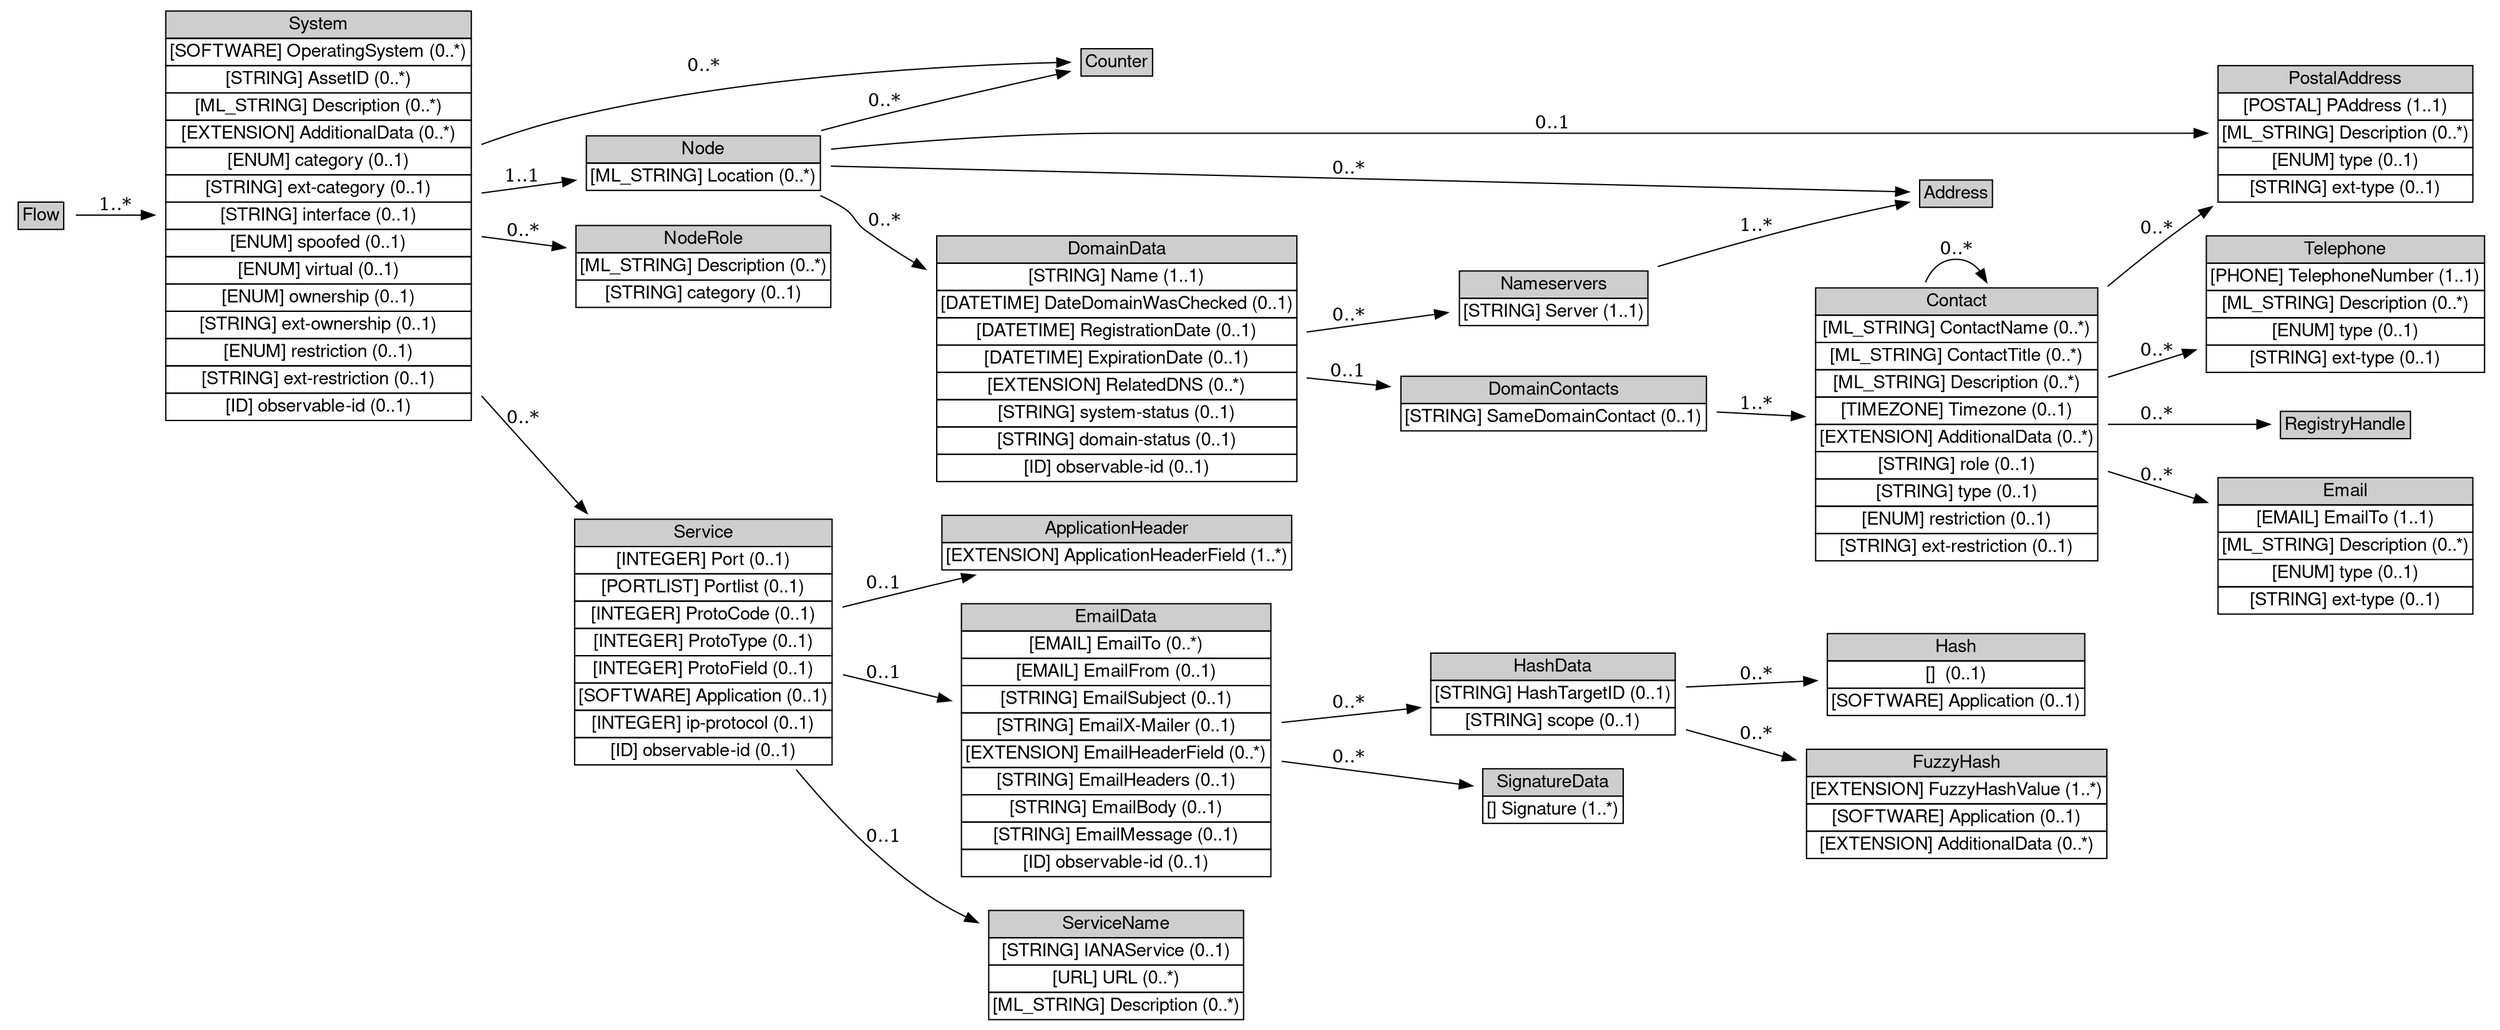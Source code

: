 digraph Flow {
	graph [bb="0,0,1884,879.5",
		rankdir=LR
	];
	node [label="\N"];
	Flow	 [height=0.5,
		label=<<table BORDER="0" CELLBORDER="1" CELLSPACING="0"> <tr> <td BGCOLOR="#CECECE" HREF="/idmef_parser/IODEFv2/Flow.html" TITLE="The Flow class describes the systems and networks involved in the incident and the relationships between them. "><FONT FACE="Nimbus Sans L">Flow</FONT></td> </tr>" %</table>>,
		pos="27,407",
		shape=plaintext,
		width=0.75];
	System	 [height=4.4861,
		label=<<table BORDER="0" CELLBORDER="1" CELLSPACING="0"> <tr> <td BGCOLOR="#CECECE" HREF="/idmef_parser/IODEFv2/System.html" TITLE="The System class describes a system or network involved in an event. "><FONT FACE="Nimbus Sans L">System</FONT></td> </tr>" %<tr><td  HREF="/idmef_parser/IODEFv2/System.html" TITLE="The operating system running on the system."><FONT FACE="Nimbus Sans L">[SOFTWARE] OperatingSystem (0..*)</FONT></td></tr>%<tr><td  HREF="/idmef_parser/IODEFv2/System.html" TITLE="An asset identifier for the System."><FONT FACE="Nimbus Sans L">[STRING] AssetID (0..*)</FONT></td></tr>%<tr><td  HREF="/idmef_parser/IODEFv2/System.html" TITLE="A free-form text description of the System."><FONT FACE="Nimbus Sans L">[ML_STRING] Description (0..*)</FONT></td></tr>%<tr><td  HREF="/idmef_parser/IODEFv2/System.html" TITLE="A mechanism by which to extend the data model."><FONT FACE="Nimbus Sans L">[EXTENSION] AdditionalData (0..*)</FONT></td></tr>%<tr><td  HREF="/idmef_parser/IODEFv2/System.html" TITLE="Classifies the role the host or network played in the incident.  These values are maintained in the &quot;System- category&quot; IANA registry per Section 10.2."><FONT FACE="Nimbus Sans L">[ENUM] category (0..1)</FONT></td></tr>%<tr><td  HREF="/idmef_parser/IODEFv2/System.html" TITLE="A means by which to extend the category attribute.  See Section 5.1.1."><FONT FACE="Nimbus Sans L">[STRING] ext-category (0..1)</FONT></td></tr>%<tr><td  HREF="/idmef_parser/IODEFv2/System.html" TITLE="Specifies the interface on which the event(s) on this System originated.  If the Node class specifies a network rather than a host, this attribute has no meaning."><FONT FACE="Nimbus Sans L">[STRING] interface (0..1)</FONT></td></tr>%<tr><td  HREF="/idmef_parser/IODEFv2/System.html" TITLE="An indication of confidence in whether this System was the true target or attacking host.  The permitted values for this attribute are shown below.  The default value is &quot;unknown&quot;."><FONT FACE="Nimbus Sans L">[ENUM] spoofed (0..1)</FONT></td></tr>%<tr><td  HREF="/idmef_parser/IODEFv2/System.html" TITLE="Indicates whether this System is a virtual or physical device.  The default value is &quot;unknown&quot;."><FONT FACE="Nimbus Sans L">[ENUM] virtual (0..1)</FONT></td></tr>%<tr><td  HREF="/idmef_parser/IODEFv2/System.html" TITLE="Describes the ownership of this System relative to the victim in the incident.  These values are maintained in the &quot;System-ownership&quot; IANA registry per Section 10.2."><FONT FACE="Nimbus Sans L">[ENUM] ownership (0..1)</FONT></td></tr>%<tr><td  HREF="/idmef_parser/IODEFv2/System.html" TITLE="A means by which to extend the ownership attribute.  See Section 5.1.1."><FONT FACE="Nimbus Sans L">[STRING] ext-ownership (0..1)</FONT></td></tr>%<tr><td  HREF="/idmef_parser/IODEFv2/System.html" TITLE="See Section 3.3.1."><FONT FACE="Nimbus Sans L">[ENUM] restriction (0..1)</FONT></td></tr>%<tr><td  HREF="/idmef_parser/IODEFv2/System.html" TITLE="A means by which to extend the restriction attribute.  See Section 5.1.1."><FONT FACE="Nimbus Sans L">[STRING] ext-restriction (0..1)</FONT></td></tr>%<tr><td  HREF="/idmef_parser/IODEFv2/System.html" TITLE="See Section 3.3.2."><FONT FACE="Nimbus Sans L">[ID] observable-id (0..1)</FONT></td></tr>%</table>>,
		pos="237.5,407",
		shape=plaintext,
		width=3.4583];
	Flow -> System	 [label="1..*",
		lp="83.5,414.5",
		pos="e,112.82,407 54.088,407 67.36,407 84.43,407 102.8,407"];
	"Node"	 [height=0.69444,
		label=<<table BORDER="0" CELLBORDER="1" CELLSPACING="0"> <tr> <td BGCOLOR="#CECECE" HREF="/idmef_parser/IODEFv2/Node.html" TITLE="The Node class identifies a system, asset, or network and its location. "><FONT FACE="Nimbus Sans L">Node</FONT></td> </tr>" %<tr><td  HREF="/idmef_parser/IODEFv2/Node.html" TITLE="A free-form text description of the physical location of the node.  This description may provide a more detailed description of where at the address specified by the PostalAddress class this node is found (e.g., room number, rack number, or slot number in a chassis)."><FONT FACE="Nimbus Sans L">[ML_STRING] Location (0..*)</FONT></td></tr>%</table>>,
		pos="527,506",
		shape=plaintext,
		width=2.7083];
	System -> "Node"	 [label="1..1",
		lp="391.5,470.5",
		pos="e,451.01,480.92 362.19,450.88 368.21,452.96 374.17,455.01 380,457 399.89,463.8 421.33,471.02 441.52,477.76"];
	Counter	 [height=0.5,
		label=<<table BORDER="0" CELLBORDER="1" CELLSPACING="0"> <tr> <td BGCOLOR="#CECECE" HREF="/idmef_parser/IODEFv2/Counter.html" TITLE="The Counter class summarizes multiple occurrences of an event or conveys counts or rates of various features. "><FONT FACE="Nimbus Sans L">Counter</FONT></td> </tr>" %</table>>,
		pos="838,452",
		shape=plaintext,
		width=0.98611];
	System -> Counter	 [label="0..*",
		lp="527,443.5",
		pos="e,802.28,449.32 362.29,416.35 495.99,426.37 701.22,441.75 792.04,448.56"];
	NodeRole	 [height=0.98611,
		label=<<table BORDER="0" CELLBORDER="1" CELLSPACING="0"> <tr> <td BGCOLOR="#CECECE" HREF="/idmef_parser/IODEFv2/NodeRole.html" TITLE="The NodeRole class describes the function performed by or role of a particular system, asset, or network. "><FONT FACE="Nimbus Sans L">NodeRole</FONT></td> </tr>" %<tr><td  HREF="/idmef_parser/IODEFv2/NodeRole.html" TITLE="A free-form text description of the role of the system."><FONT FACE="Nimbus Sans L">[ML_STRING] Description (0..*)</FONT></td></tr>%<tr><td  HREF="/idmef_parser/IODEFv2/NodeRole.html" TITLE="A means by which to extend the category attribute.  See Section 5.1.1."><FONT FACE="Nimbus Sans L">[STRING] category (0..1)</FONT></td></tr>%</table>>,
		pos="527,371",
		shape=plaintext,
		width=2.9444];
	System -> NodeRole	 [label="0..*",
		lp="391.5,396.5",
		pos="e,420.7,384.22 362.37,391.47 378.32,389.49 394.59,387.47 410.39,385.5"];
	Service	 [height=2.7361,
		label=<<table BORDER="0" CELLBORDER="1" CELLSPACING="0"> <tr> <td BGCOLOR="#CECECE" HREF="/idmef_parser/IODEFv2/Service.html" TITLE="The Service class describes a network service. The service is described by a protocol, port, protocol header field, and application providing or using the service. "><FONT FACE="Nimbus Sans L">Service</FONT></td> </tr>" %<tr><td  HREF="/idmef_parser/IODEFv2/Service.html" TITLE="A port number."><FONT FACE="Nimbus Sans L">[INTEGER] Port (0..1)</FONT></td></tr>%<tr><td  HREF="/idmef_parser/IODEFv2/Service.html" TITLE="A list of port numbers."><FONT FACE="Nimbus Sans L">[PORTLIST] Portlist (0..1)</FONT></td></tr>%<tr><td  HREF="/idmef_parser/IODEFv2/Service.html" TITLE="A transport-layer (Layer 4) protocol- specific code field (e.g., ICMP code field)."><FONT FACE="Nimbus Sans L">[INTEGER] ProtoCode (0..1)</FONT></td></tr>%<tr><td  HREF="/idmef_parser/IODEFv2/Service.html" TITLE="A transport-layer (Layer 4) protocol- specific type field (e.g., ICMP type field)."><FONT FACE="Nimbus Sans L">[INTEGER] ProtoType (0..1)</FONT></td></tr>%<tr><td  HREF="/idmef_parser/IODEFv2/Service.html" TITLE="A transport-layer (Layer 4) protocol- specific flag field (e.g., TCP flag field)."><FONT FACE="Nimbus Sans L">[INTEGER] ProtoField (0..1)</FONT></td></tr>%<tr><td  HREF="/idmef_parser/IODEFv2/Service.html" TITLE="The application acting as either the client or the server for the service."><FONT FACE="Nimbus Sans L">[SOFTWARE] Application (0..1)</FONT></td></tr>%<tr><td  HREF="/idmef_parser/IODEFv2/Service.html" TITLE="The IANA-assigned IP protocol number per [IANA.Protocols].  The attribute MUST be set if a Port, Portlist, ProtoCode, ProtoType, or ProtoField class is present."><FONT FACE="Nimbus Sans L">[INTEGER] ip-protocol (0..1)</FONT></td></tr>%<tr><td  HREF="/idmef_parser/IODEFv2/Service.html" TITLE="See Section 3.3.2."><FONT FACE="Nimbus Sans L">[ID] observable-id (0..1)</FONT></td></tr>%</table>>,
		pos="527,219",
		shape=plaintext,
		width=2.9444];
	System -> Service	 [label="0..*",
		lp="391.5,320.5",
		pos="e,420.7,288.03 362.37,325.91 378.92,315.16 395.83,304.18 412.2,293.55"];
	DomainData	 [height=2.7361,
		label=<<table BORDER="0" CELLBORDER="1" CELLSPACING="0"> <tr> <td BGCOLOR="#CECECE" HREF="/idmef_parser/IODEFv2/DomainData.html" TITLE="The DomainData class describes a domain name and metadata associated with this domain. "><FONT FACE="Nimbus Sans L">DomainData</FONT></td> </tr>" %<tr><td  HREF="/idmef_parser/IODEFv2/DomainData.html" TITLE="The domain name of a system."><FONT FACE="Nimbus Sans L">[STRING] Name (1..1)</FONT></td></tr>%<tr><td  HREF="/idmef_parser/IODEFv2/DomainData.html" TITLE="A timestamp of when the domain listed in the Name class was resolved."><FONT FACE="Nimbus Sans L">[DATETIME] DateDomainWasChecked (0..1)</FONT></td></tr>%<tr><td  HREF="/idmef_parser/IODEFv2/DomainData.html" TITLE="A timestamp of when domain listed in the Name class was registered."><FONT FACE="Nimbus Sans L">[DATETIME] RegistrationDate (0..1)</FONT></td></tr>%<tr><td  HREF="/idmef_parser/IODEFv2/DomainData.html" TITLE="A timestamp of when the domain listed in the Name class is set to expire."><FONT FACE="Nimbus Sans L">[DATETIME] ExpirationDate (0..1)</FONT></td></tr>%<tr><td  HREF="/idmef_parser/IODEFv2/DomainData.html" TITLE="Additional DNS records associated with this domain."><FONT FACE="Nimbus Sans L">[EXTENSION] RelatedDNS (0..*)</FONT></td></tr>%<tr><td  HREF="/idmef_parser/IODEFv2/DomainData.html" TITLE="A means by which to extend the system-status attribute.  See Section 5.1.1."><FONT FACE="Nimbus Sans L">[STRING] system-status (0..1)</FONT></td></tr>%<tr><td  HREF="/idmef_parser/IODEFv2/DomainData.html" TITLE="A means by which to extend the domain-status attribute.  See Section 5.1.1."><FONT FACE="Nimbus Sans L">[STRING] domain-status (0..1)</FONT></td></tr>%<tr><td  HREF="/idmef_parser/IODEFv2/DomainData.html" TITLE="See Section 3.3.2."><FONT FACE="Nimbus Sans L">[ID] observable-id (0..1)</FONT></td></tr>%</table>>,
		pos="838,643",
		shape=plaintext,
		width=4.0556];
	"Node" -> DomainData	 [label="0..*",
		lp="662.5,577.5",
		pos="e,691.99,578.68 584.04,531.13 612.05,543.47 647.3,558.99 682.55,574.52"];
	Address	 [height=0.5,
		label=<<table BORDER="0" CELLBORDER="1" CELLSPACING="0"> <tr> <td BGCOLOR="#CECECE" HREF="/idmef_parser/IODEFv2/Address.html" TITLE="The Address class represents a hardware (Layer 2), network (Layer 3), or application (Layer 7) address. "><FONT FACE="Nimbus Sans L">Address</FONT></td> </tr>" %</table>>,
		pos="1474.5,821",
		shape=plaintext,
		width=1];
	"Node" -> Address	 [label="0..*",
		lp="1013.5,854.5",
		pos="e,1438.1,828.03 535.54,531.25 554.46,582.82 605.24,699.74 692,751 936.14,895.25 1299.8,851.37 1427.9,829.79"];
	PostalAddress	 [height=1.5694,
		label=<<table BORDER="0" CELLBORDER="1" CELLSPACING="0"> <tr> <td BGCOLOR="#CECECE" HREF="/idmef_parser/IODEFv2/PostalAddress.html" TITLE="The PostalAddress class specifies a postal address and associated annotation. "><FONT FACE="Nimbus Sans L">PostalAddress</FONT></td> </tr>" %<tr><td  HREF="/idmef_parser/IODEFv2/PostalAddress.html" TITLE="A postal address."><FONT FACE="Nimbus Sans L">[POSTAL] PAddress (1..1)</FONT></td></tr>%<tr><td  HREF="/idmef_parser/IODEFv2/PostalAddress.html" TITLE="A free-form text description of the address."><FONT FACE="Nimbus Sans L">[ML_STRING] Description (0..*)</FONT></td></tr>%<tr><td  HREF="/idmef_parser/IODEFv2/PostalAddress.html" TITLE="Categorizes the type of address described in the PAddress class.  These values are maintained in the &quot;PostalAddress-type&quot; IANA registry per Section 10.2."><FONT FACE="Nimbus Sans L">[ENUM] type (0..1)</FONT></td></tr>%<tr><td  HREF="/idmef_parser/IODEFv2/PostalAddress.html" TITLE="A means by which to extend the type attribute. See Section 5.1.1."><FONT FACE="Nimbus Sans L">[STRING] ext-type (0..1)</FONT></td></tr>%</table>>,
		pos="1770,506",
		shape=plaintext,
		width=2.9444];
	"Node" -> PostalAddress	 [label="0..1",
		lp="1168,513.5",
		pos="e,1663.7,506 624.7,506 685.97,506 766.59,506 838,506 838,506 838,506 1474.5,506 1533.5,506 1599.2,506 1653.6,506"];
	"Node" -> Counter	 [label="0..*",
		lp="662.5,484.5",
		pos="e,802.34,455.73 624.62,482.24 633.52,480.35 642.41,478.57 651,477 698.85,468.23 754.13,461.22 792.11,456.88"];
	Nameservers	 [height=0.69444,
		label=<<table BORDER="0" CELLBORDER="1" CELLSPACING="0"> <tr> <td BGCOLOR="#CECECE" HREF="/idmef_parser/IODEFv2/Nameservers.html" TITLE="The Nameservers class describes the nameservers associated with a given domain. "><FONT FACE="Nimbus Sans L">Nameservers</FONT></td> </tr>" %<tr><td  HREF="/idmef_parser/IODEFv2/Nameservers.html" TITLE="The domain name of the nameserver."><FONT FACE="Nimbus Sans L">[STRING] Server (1..1)</FONT></td></tr>%</table>>,
		pos="1168,739",
		shape=plaintext,
		width=2.2361];
	DomainData -> Nameservers	 [label="0..*",
		lp="1013.5,703.5",
		pos="e,1087.1,715.47 984.18,685.53 1015.9,694.76 1048.6,704.27 1077.5,712.67"];
	DomainContacts	 [height=0.69444,
		label=<<table BORDER="0" CELLBORDER="1" CELLSPACING="0"> <tr> <td BGCOLOR="#CECECE" HREF="/idmef_parser/IODEFv2/DomainContacts.html" TITLE="The DomainContacts class describes the contact information for a given domain provided either by the registrar or through a whois query. "><FONT FACE="Nimbus Sans L">DomainContacts</FONT></td> </tr>" %<tr><td  HREF="/idmef_parser/IODEFv2/DomainContacts.html" TITLE="A domain name already cited in this document or through previous exchange that contains the identical contact information as the domain name in question.  The domain contact information associated with this domain should be used instead of an explicit definition with the Contact class."><FONT FACE="Nimbus Sans L">[STRING] SameDomainContact (0..1)</FONT></td></tr>%</table>>,
		pos="1168,643",
		shape=plaintext,
		width=3.4722];
	DomainData -> DomainContacts	 [label="0..1",
		lp="1013.5,650.5",
		pos="e,1042.8,643 984.18,643 1000.2,643 1016.5,643 1032.4,643"];
	Nameservers -> Address	 [label="1..*",
		lp="1322.5,773.5",
		pos="e,1438.4,820.22 1248.9,738.83 1277.7,742.07 1309.1,749.67 1334,766 1346.4,774.11 1339.9,785.55 1352,794 1374.2,809.46 1403.7,816.27 \
1428.2,819.19"];
	Contact	 [height=3.0278,
		label=<<table BORDER="0" CELLBORDER="1" CELLSPACING="0"> <tr> <td BGCOLOR="#CECECE" HREF="/idmef_parser/IODEFv2/Contact.html" TITLE="The Contact class describes contact information for organizations and personnel involved in the incident. This class allows for the naming of the involved party, specifying contact information for them, and identifying their role in the incident. "><FONT FACE="Nimbus Sans L">Contact</FONT></td> </tr>" %<tr><td  HREF="/idmef_parser/IODEFv2/Contact.html" TITLE="The name of the contact.  The contact may either be an organization or a person.  The type attribute disambiguates the semantics."><FONT FACE="Nimbus Sans L">[ML_STRING] ContactName (0..*)</FONT></td></tr>%<tr><td  HREF="/idmef_parser/IODEFv2/Contact.html" TITLE="The title for the individual named in the ContactName."><FONT FACE="Nimbus Sans L">[ML_STRING] ContactTitle (0..*)</FONT></td></tr>%<tr><td  HREF="/idmef_parser/IODEFv2/Contact.html" TITLE="A free-form text description of the contact."><FONT FACE="Nimbus Sans L">[ML_STRING] Description (0..*)</FONT></td></tr>%<tr><td  HREF="/idmef_parser/IODEFv2/Contact.html" TITLE="The timezone in which the contact resides."><FONT FACE="Nimbus Sans L">[TIMEZONE] Timezone (0..1)</FONT></td></tr>%<tr><td  HREF="/idmef_parser/IODEFv2/Contact.html" TITLE="A mechanism by which to extend the data model."><FONT FACE="Nimbus Sans L">[EXTENSION] AdditionalData (0..*)</FONT></td></tr>%<tr><td  HREF="/idmef_parser/IODEFv2/Contact.html" TITLE="A means by which to extend the role attribute. See Section 5.1.1."><FONT FACE="Nimbus Sans L">[STRING] role (0..1)</FONT></td></tr>%<tr><td  HREF="/idmef_parser/IODEFv2/Contact.html" TITLE="A means by which to extend the type attribute. See Section 5.1.1."><FONT FACE="Nimbus Sans L">[STRING] type (0..1)</FONT></td></tr>%<tr><td  HREF="/idmef_parser/IODEFv2/Contact.html" TITLE="See Section 3.3.1."><FONT FACE="Nimbus Sans L">[ENUM] restriction (0..1)</FONT></td></tr>%<tr><td  HREF="/idmef_parser/IODEFv2/Contact.html" TITLE="A means by which to extend the restriction attribute.  See Section 5.1.1."><FONT FACE="Nimbus Sans L">[STRING] ext-restriction (0..1)</FONT></td></tr>%</table>>,
		pos="1474.5,643",
		shape=plaintext,
		width=3.2361];
	DomainContacts -> Contact	 [label="1..*",
		lp="1322.5,650.5",
		pos="e,1357.7,643 1293.1,643 1311,643 1329.5,643 1347.5,643"];
	Contact -> Contact	 [label="0..*",
		lp="1474.5,777.5",
		pos="e,1497.7,752.29 1451.3,752.29 1455.9,763.12 1463.7,770 1474.5,770 1481.9,770 1487.9,766.75 1492.5,761.19"];
	RegistryHandle	 [height=0.5,
		label=<<table BORDER="0" CELLBORDER="1" CELLSPACING="0"> <tr> <td BGCOLOR="#CECECE" HREF="/idmef_parser/IODEFv2/RegistryHandle.html" TITLE="The RegistryHandle class represents a handle into an Internet registry or community-specific database. "><FONT FACE="Nimbus Sans L">RegistryHandle</FONT></td> </tr>" %</table>>,
		pos="1770,730",
		shape=plaintext,
		width=1.5972];
	Contact -> RegistryHandle	 [label="0..*",
		lp="1626.5,704.5",
		pos="e,1712.3,717.37 1591.2,683.23 1612.7,690.15 1634.9,697.03 1656,703 1670.9,707.23 1687.1,711.33 1702.4,715.01"];
	Contact -> PostalAddress	 [label="0..*",
		lp="1626.5,581.5",
		pos="e,1663.7,555.3 1591.3,588.85 1612.1,579.21 1633.7,569.17 1654.5,559.55"];
	Email	 [height=1.5694,
		label=<<table BORDER="0" CELLBORDER="1" CELLSPACING="0"> <tr> <td BGCOLOR="#CECECE" HREF="/idmef_parser/IODEFv2/Email.html" TITLE="The Email class specifies an email address and associated annotation. "><FONT FACE="Nimbus Sans L">Email</FONT></td> </tr>" %<tr><td  HREF="/idmef_parser/IODEFv2/Email.html" TITLE="An email address."><FONT FACE="Nimbus Sans L">[EMAIL] EmailTo (1..1)</FONT></td></tr>%<tr><td  HREF="/idmef_parser/IODEFv2/Email.html" TITLE="A free-form text description of the email address."><FONT FACE="Nimbus Sans L">[ML_STRING] Description (0..*)</FONT></td></tr>%<tr><td  HREF="/idmef_parser/IODEFv2/Email.html" TITLE="Categorizes the type of email address described in the EmailTo class.  These values are maintained in the &quot;Email- type&quot; IANA registry per Section 10.2."><FONT FACE="Nimbus Sans L">[ENUM] type (0..1)</FONT></td></tr>%<tr><td  HREF="/idmef_parser/IODEFv2/Email.html" TITLE="A means by which to extend the type attribute. See Section 5.1.1."><FONT FACE="Nimbus Sans L">[STRING] ext-type (0..1)</FONT></td></tr>%</table>>,
		pos="1770,637",
		shape=plaintext,
		width=2.9444];
	Contact -> Email	 [label="0..*",
		lp="1626.5,647.5",
		pos="e,1663.7,639.16 1591.3,640.63 1611.7,640.21 1633,639.78 1653.4,639.37"];
	Telephone	 [height=1.5694,
		label=<<table BORDER="0" CELLBORDER="1" CELLSPACING="0"> <tr> <td BGCOLOR="#CECECE" HREF="/idmef_parser/IODEFv2/Telephone.html" TITLE="The Telephone class describes a telephone number and associated annotation. "><FONT FACE="Nimbus Sans L">Telephone</FONT></td> </tr>" %<tr><td  HREF="/idmef_parser/IODEFv2/Telephone.html" TITLE="A telephone number."><FONT FACE="Nimbus Sans L">[PHONE] TelephoneNumber (1..1)</FONT></td></tr>%<tr><td  HREF="/idmef_parser/IODEFv2/Telephone.html" TITLE="A free-form text description of the phone number."><FONT FACE="Nimbus Sans L">[ML_STRING] Description (0..*)</FONT></td></tr>%<tr><td  HREF="/idmef_parser/IODEFv2/Telephone.html" TITLE="Categorizes the type of telephone number described in the TelephoneNumber class.  These values are maintained in the &quot;Telephone-type&quot; IANA registry per Section 10.2."><FONT FACE="Nimbus Sans L">[ENUM] type (0..1)</FONT></td></tr>%<tr><td  HREF="/idmef_parser/IODEFv2/Telephone.html" TITLE="A means by which to extend the type attribute. See Section 5.1.1."><FONT FACE="Nimbus Sans L">[STRING] ext-type (0..1)</FONT></td></tr>%</table>>,
		pos="1770,823",
		shape=plaintext,
		width=3.1667];
	Contact -> Telephone	 [label="0..*",
		lp="1626.5,751.5",
		pos="e,1671.6,766.34 1591.3,717.21 1612.7,730.59 1635,744.31 1656,757 1658.2,758.34 1660.5,759.7 1662.8,761.06"];
	ServiceName	 [height=1.2778,
		label=<<table BORDER="0" CELLBORDER="1" CELLSPACING="0"> <tr> <td BGCOLOR="#CECECE" HREF="/idmef_parser/IODEFv2/ServiceName.html" TITLE="The ServiceName class identifies an application protocol. It can be described by referencing an IANA-registered protocol, by referencing a URL, or with free-form text. "><FONT FACE="Nimbus Sans L">ServiceName</FONT></td> </tr>" %<tr><td  HREF="/idmef_parser/IODEFv2/ServiceName.html" TITLE="The name of the service per the &quot;Service Name&quot; field of the registry [IANA.Ports]."><FONT FACE="Nimbus Sans L">[STRING] IANAService (0..1)</FONT></td></tr>%<tr><td  HREF="/idmef_parser/IODEFv2/ServiceName.html" TITLE="A URL to a resource describing the service."><FONT FACE="Nimbus Sans L">[URL] URL (0..*)</FONT></td></tr>%<tr><td  HREF="/idmef_parser/IODEFv2/ServiceName.html" TITLE="A free-form text description of the service."><FONT FACE="Nimbus Sans L">[ML_STRING] Description (0..*)</FONT></td></tr>%</table>>,
		pos="838,46",
		shape=plaintext,
		width=2.9444];
	Service -> ServiceName	 [label="0..1",
		lp="662.5,131.5",
		pos="e,731.68,82.31 633.12,137.05 652.18,124.1 672.27,111.54 692,101 701.7,95.819 712,90.897 722.46,86.283"];
	ApplicationHeader	 [height=0.69444,
		label=<<table BORDER="0" CELLBORDER="1" CELLSPACING="0"> <tr> <td BGCOLOR="#CECECE" HREF="/idmef_parser/IODEFv2/ApplicationHeader.html" TITLE="The ApplicationHeader class describes arbitrary fields from a protocol header and its corresponding value. "><FONT FACE="Nimbus Sans L">ApplicationHeader</FONT></td> </tr>" %<tr><td  HREF="/idmef_parser/IODEFv2/ApplicationHeader.html" TITLE="A field name and value in a protocol header.  The name attribute MUST be set to the field name.  The field value MUST be set in the element content."><FONT FACE="Nimbus Sans L">[EXTENSION] ApplicationHeaderField (1..*)</FONT></td></tr>%</table>>,
		pos="838,371",
		shape=plaintext,
		width=3.9444];
	Service -> ApplicationHeader	 [label="0..1",
		lp="662.5,334.5",
		pos="e,714.56,345.95 633.38,304.08 652.17,316.44 672.11,328 692,337 696.18,338.89 700.48,340.68 704.86,342.38"];
	EmailData	 [height=3.0278,
		label=<<table BORDER="0" CELLBORDER="1" CELLSPACING="0"> <tr> <td BGCOLOR="#CECECE" HREF="/idmef_parser/IODEFv2/EmailData.html" TITLE="The EmailData class describes headers from an email message and cryptographic hashes and signatures applied to it. "><FONT FACE="Nimbus Sans L">EmailData</FONT></td> </tr>" %<tr><td  HREF="/idmef_parser/IODEFv2/EmailData.html" TITLE="The value of the &quot;To:&quot; header field (Section 3.6.3 of [RFC5322]) in an email."><FONT FACE="Nimbus Sans L">[EMAIL] EmailTo (0..*)</FONT></td></tr>%<tr><td  HREF="/idmef_parser/IODEFv2/EmailData.html" TITLE="The value of the &quot;From:&quot; header field (Section 3.6.2 of [RFC5322]) in an email."><FONT FACE="Nimbus Sans L">[EMAIL] EmailFrom (0..1)</FONT></td></tr>%<tr><td  HREF="/idmef_parser/IODEFv2/EmailData.html" TITLE="The value of the &quot;Subject:&quot; header field in an email.  See Section 3.6.5 of [RFC5322]."><FONT FACE="Nimbus Sans L">[STRING] EmailSubject (0..1)</FONT></td></tr>%<tr><td  HREF="/idmef_parser/IODEFv2/EmailData.html" TITLE="The value of the &quot;X-Mailer:&quot; header field in an email."><FONT FACE="Nimbus Sans L">[STRING] EmailX-Mailer (0..1)</FONT></td></tr>%<tr><td  HREF="/idmef_parser/IODEFv2/EmailData.html" TITLE="The header name and value of an arbitrary header field of the email message.  The name attribute MUST be set to the header name.  The header value MUST be set in the element body.  The dtype attribute MUST be set to &quot;string&quot;."><FONT FACE="Nimbus Sans L">[EXTENSION] EmailHeaderField (0..*)</FONT></td></tr>%<tr><td  HREF="/idmef_parser/IODEFv2/EmailData.html" TITLE="The headers of an email message."><FONT FACE="Nimbus Sans L">[STRING] EmailHeaders (0..1)</FONT></td></tr>%<tr><td  HREF="/idmef_parser/IODEFv2/EmailData.html" TITLE="The body of an email message."><FONT FACE="Nimbus Sans L">[STRING] EmailBody (0..1)</FONT></td></tr>%<tr><td  HREF="/idmef_parser/IODEFv2/EmailData.html" TITLE="The headers and body of an email message."><FONT FACE="Nimbus Sans L">[STRING] EmailMessage (0..1)</FONT></td></tr>%<tr><td  HREF="/idmef_parser/IODEFv2/EmailData.html" TITLE="See Section 3.3.2."><FONT FACE="Nimbus Sans L">[ID] observable-id (0..1)</FONT></td></tr>%</table>>,
		pos="838,219",
		shape=plaintext,
		width=3.5139];
	Service -> EmailData	 [label="0..1",
		lp="662.5,226.5",
		pos="e,711.38,219 633.16,219 655.08,219 678.46,219 701.29,219"];
	HashData	 [height=0.98611,
		label=<<table BORDER="0" CELLBORDER="1" CELLSPACING="0"> <tr> <td BGCOLOR="#CECECE" HREF="/idmef_parser/IODEFv2/HashData.html" TITLE="The HashData class describes different types of hashes on a given object (e.g., file, part of a file, email). "><FONT FACE="Nimbus Sans L">HashData</FONT></td> </tr>" %<tr><td  HREF="/idmef_parser/IODEFv2/HashData.html" TITLE="An identifier that references a subset of the object being hashed.  The semantics of this identifier are specified by the scope attribute."><FONT FACE="Nimbus Sans L">[STRING] HashTargetID (0..1)</FONT></td></tr>%<tr><td  HREF="/idmef_parser/IODEFv2/HashData.html" TITLE="A means by which to extend the scope attribute.  See Section 5.1.1."><FONT FACE="Nimbus Sans L">[STRING] scope (0..1)</FONT></td></tr>%</table>>,
		pos="1168,269",
		shape=plaintext,
		width=2.8194];
	EmailData -> HashData	 [label="0..*",
		lp="1013.5,254.5",
		pos="e,1066.3,253.58 964.64,238.19 994.85,242.77 1026.9,247.62 1056.4,252.08"];
	SignatureData	 [height=0.69444,
		label=<<table BORDER="0" CELLBORDER="1" CELLSPACING="0"> <tr> <td BGCOLOR="#CECECE" HREF="/idmef_parser/IODEFv2/SignatureData.html" TITLE="The SignatureData class describes different types of digital signatures on an object. "><FONT FACE="Nimbus Sans L">SignatureData</FONT></td> </tr>" %<tr><td  HREF="/idmef_parser/IODEFv2/SignatureData.html" TITLE="A given signature.  See Section 4.2 of [W3C.XMLSIG]."><FONT FACE="Nimbus Sans L">[] Signature (1..*)</FONT></td></tr>%</table>>,
		pos="1168,190",
		shape=plaintext,
		width=1.7222];
	EmailData -> SignatureData	 [label="0..*",
		lp="1013.5,212.5",
		pos="e,1105.8,195.47 964.64,207.87 1009,203.97 1057.3,199.73 1095.7,196.35"];
	Hash	 [height=0.98611,
		label=<<table BORDER="0" CELLBORDER="1" CELLSPACING="0"> <tr> <td BGCOLOR="#CECECE" HREF="/idmef_parser/IODEFv2/Hash.html" TITLE="The Hash class describes a cryptographic hash value; the algorithm and application used to generate it; and the canonicalization method applied to the object being hashed. "><FONT FACE="Nimbus Sans L">Hash</FONT></td> </tr>" %<tr><td  HREF="/idmef_parser/IODEFv2/Hash.html" TITLE="The canonicalization method used on the object being hashed.  See Section 4.3.1 of [W3C.XMLSIG]."><FONT FACE="Nimbus Sans L">[]  (0..1)</FONT></td></tr>%<tr><td  HREF="/idmef_parser/IODEFv2/Hash.html" TITLE="The application used to calculate the hash."><FONT FACE="Nimbus Sans L">[SOFTWARE] Application (0..1)</FONT></td></tr>%</table>>,
		pos="1474.5,319",
		shape=plaintext,
		width=2.9444];
	HashData -> Hash	 [label="0..*",
		lp="1322.5,302.5",
		pos="e,1368.4,301.69 1269.6,285.58 1298,290.21 1329,295.27 1358.2,300.03"];
	FuzzyHash	 [height=1.2778,
		label=<<table BORDER="0" CELLBORDER="1" CELLSPACING="0"> <tr> <td BGCOLOR="#CECECE" HREF="/idmef_parser/IODEFv2/FuzzyHash.html" TITLE="The FuzzyHash class describes a fuzzy hash and the application used to generate it. "><FONT FACE="Nimbus Sans L">FuzzyHash</FONT></td> </tr>" %<tr><td  HREF="/idmef_parser/IODEFv2/FuzzyHash.html" TITLE="The computed fuzzy hash value."><FONT FACE="Nimbus Sans L">[EXTENSION] FuzzyHashValue (1..*)</FONT></td></tr>%<tr><td  HREF="/idmef_parser/IODEFv2/FuzzyHash.html" TITLE="The application used to calculate the hash."><FONT FACE="Nimbus Sans L">[SOFTWARE] Application (0..1)</FONT></td></tr>%<tr><td  HREF="/idmef_parser/IODEFv2/FuzzyHash.html" TITLE="Mechanism by which to extend the data model."><FONT FACE="Nimbus Sans L">[EXTENSION] AdditionalData (0..*)</FONT></td></tr>%</table>>,
		pos="1474.5,219",
		shape=plaintext,
		width=3.4028];
	HashData -> FuzzyHash	 [label="0..*",
		lp="1322.5,253.5",
		pos="e,1351.8,239.01 1269.6,252.42 1292.8,248.65 1317.7,244.59 1341.9,240.64"];
}
